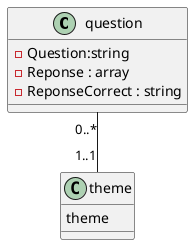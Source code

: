 @startuml
'https://plantuml.com/class-diagram

class question {
- Question:string
- Reponse : array
- ReponseCorrect : string
}

class theme{
theme
}

question"0..*"--"1..1"theme
@enduml